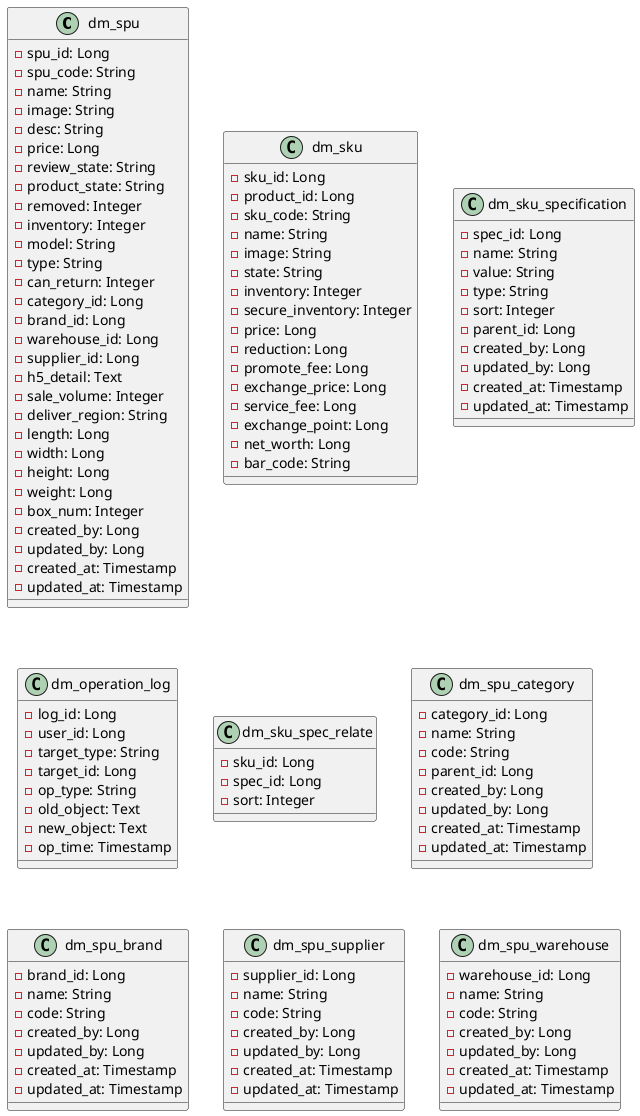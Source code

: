 @startuml

class dm_spu {
    - spu_id: Long
    - spu_code: String
    - name: String
    - image: String
    - desc: String
    - price: Long
    - review_state: String
    - product_state: String
    - removed: Integer
    - inventory: Integer
    - model: String
    - type: String
    - can_return: Integer
    - category_id: Long
    - brand_id: Long
    - warehouse_id: Long
    - supplier_id: Long
    - h5_detail: Text
    - sale_volume: Integer
    - deliver_region: String
    - length: Long
    - width: Long
    - height: Long
    - weight: Long
    - box_num: Integer
    - created_by: Long
    - updated_by: Long
    - created_at: Timestamp
    - updated_at: Timestamp
}
class dm_sku {
    - sku_id: Long
    - product_id: Long
    - sku_code: String
    - name: String
    - image: String
    - state: String
    - inventory: Integer
    - secure_inventory: Integer
    - price: Long
    - reduction: Long
    - promote_fee: Long
    - exchange_price: Long
    - service_fee: Long
    - exchange_point: Long
    - net_worth: Long
    - bar_code: String
}

class dm_sku_specification {
    - spec_id: Long
    - name: String
    - value: String
    - type: String
    - sort: Integer
    - parent_id: Long
    - created_by: Long
    - updated_by: Long
    - created_at: Timestamp
    - updated_at: Timestamp
}

' 谁在什么时间对什么进行了什么操作，结果是什么
class dm_operation_log {
    - log_id: Long
    - user_id: Long
    - target_type: String
    - target_id: Long
    - op_type: String
    - old_object: Text
    - new_object: Text
    - op_time: Timestamp
}

class dm_sku_spec_relate {
    - sku_id: Long
    - spec_id: Long
    - sort: Integer
}

class dm_spu_category {
    - category_id: Long
    - name: String
    - code: String
    - parent_id: Long
    - created_by: Long
    - updated_by: Long
    - created_at: Timestamp
    - updated_at: Timestamp
}

class dm_spu_brand {
    - brand_id: Long
    - name: String
    - code: String
    - created_by: Long
    - updated_by: Long
    - created_at: Timestamp
    - updated_at: Timestamp
}

class dm_spu_supplier {
    - supplier_id: Long
    - name: String
    - code: String
    - created_by: Long
    - updated_by: Long
    - created_at: Timestamp
    - updated_at: Timestamp
}

class dm_spu_warehouse {
    - warehouse_id: Long
    - name: String
    - code: String
    - created_by: Long
    - updated_by: Long
    - created_at: Timestamp
    - updated_at: Timestamp
}

@enduml